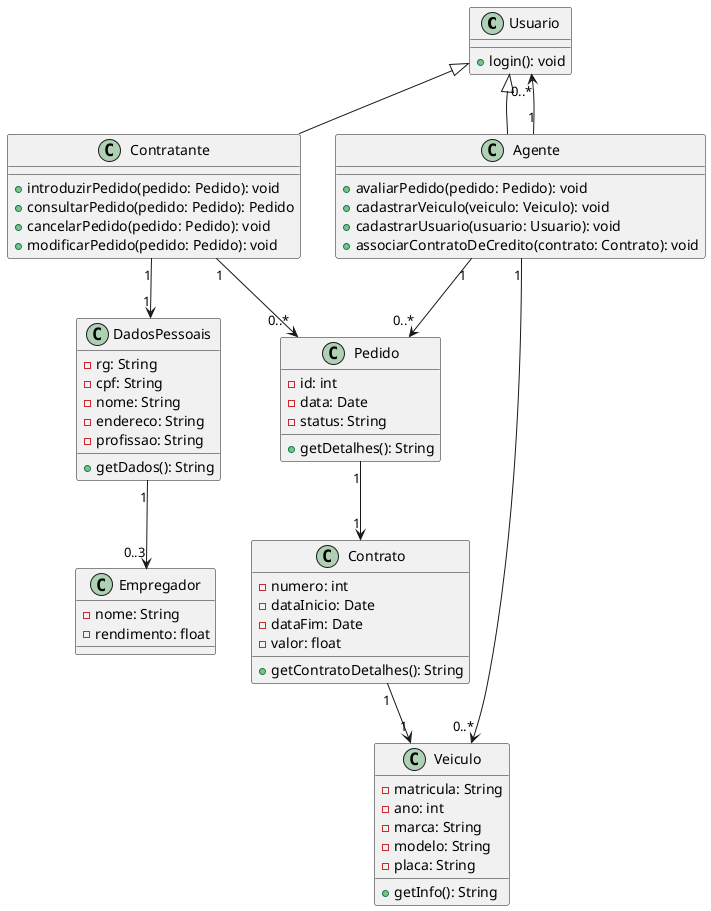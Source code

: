 @startuml

class Usuario {
    +login(): void
}

class Contratante {
    +introduzirPedido(pedido: Pedido): void
    +consultarPedido(pedido: Pedido): Pedido
    +cancelarPedido(pedido: Pedido): void
    +modificarPedido(pedido: Pedido): void
}

class Agente {
    +avaliarPedido(pedido: Pedido): void
    +cadastrarVeiculo(veiculo: Veiculo): void
    +cadastrarUsuario(usuario: Usuario): void
    +associarContratoDeCredito(contrato: Contrato): void
}

class Pedido {
    -id: int
    -data: Date
    -status: String
    +getDetalhes(): String
}

class Veiculo {
    -matricula: String
    -ano: int
    -marca: String
    -modelo: String
    -placa: String
    +getInfo(): String
}

class Contrato {
    -numero: int
    -dataInicio: Date
    -dataFim: Date
    -valor: float
    +getContratoDetalhes(): String
}

class DadosPessoais {
    -rg: String
    -cpf: String
    -nome: String
    -endereco: String
    -profissao: String
    +getDados(): String
}

class Empregador {
    -nome: String
    -rendimento: float
}

Usuario <|-- Contratante
Usuario <|-- Agente

Contratante "1" --> "0..*" Pedido
Agente "1" --> "0..*" Pedido
Agente "1" --> "0..*" Veiculo
Agente "1" --> "0..*" Usuario
Pedido "1" --> "1" Contrato
Contratante "1" --> "1" DadosPessoais
DadosPessoais "1" --> "0..3" Empregador
Contrato "1" --> "1" Veiculo
@enduml
